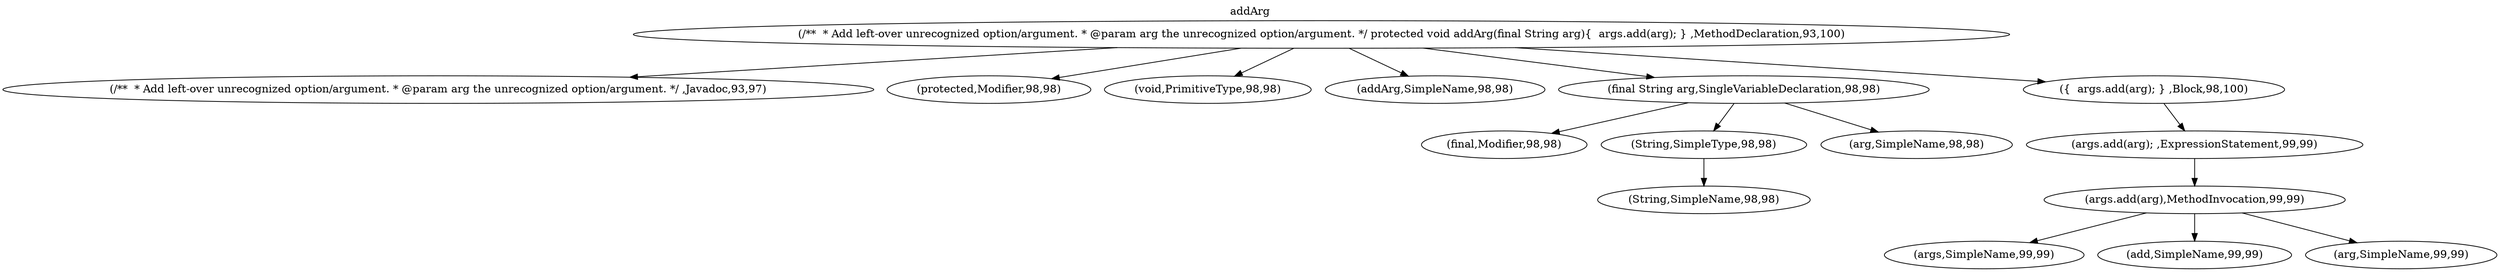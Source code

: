 digraph "DirectedGraph" {
graph [label = "addArg", labelloc=t, concentrate = true];
"330739404" [ label="(/**  * Add left-over unrecognized option/argument. * @param arg the unrecognized option/argument. */ protected void addArg(final String arg){  args.add(arg); } ,MethodDeclaration,93,100)" type=31 startLineNumber=93 endLineNumber=100 ]
"361398902" [ label="(/**  * Add left-over unrecognized option/argument. * @param arg the unrecognized option/argument. */ ,Javadoc,93,97)" type=29 startLineNumber=93 endLineNumber=97 ]
"1010670443" [ label="(protected,Modifier,98,98)" type=83 startLineNumber=98 endLineNumber=98 ]
"2044215423" [ label="(void,PrimitiveType,98,98)" type=39 startLineNumber=98 endLineNumber=98 ]
"1606304070" [ label="(addArg,SimpleName,98,98)" type=42 startLineNumber=98 endLineNumber=98 ]
"510063093" [ label="(final String arg,SingleVariableDeclaration,98,98)" type=44 startLineNumber=98 endLineNumber=98 ]
"1313916817" [ label="(final,Modifier,98,98)" type=83 startLineNumber=98 endLineNumber=98 ]
"1966124444" [ label="(String,SimpleType,98,98)" type=43 startLineNumber=98 endLineNumber=98 ]
"1487500813" [ label="(String,SimpleName,98,98)" type=42 startLineNumber=98 endLineNumber=98 ]
"1911152052" [ label="(arg,SimpleName,98,98)" type=42 startLineNumber=98 endLineNumber=98 ]
"961409111" [ label="({  args.add(arg); } ,Block,98,100)" type=8 startLineNumber=98 endLineNumber=100 ]
"1231156911" [ label="(args.add(arg); ,ExpressionStatement,99,99)" type=21 startLineNumber=99 endLineNumber=99 ]
"1525409936" [ label="(args.add(arg),MethodInvocation,99,99)" type=32 startLineNumber=99 endLineNumber=99 ]
"1708169732" [ label="(args,SimpleName,99,99)" type=42 startLineNumber=99 endLineNumber=99 ]
"868815265" [ label="(add,SimpleName,99,99)" type=42 startLineNumber=99 endLineNumber=99 ]
"1977310713" [ label="(arg,SimpleName,99,99)" type=42 startLineNumber=99 endLineNumber=99 ]
"330739404" -> "361398902"
"330739404" -> "1010670443"
"330739404" -> "2044215423"
"330739404" -> "1606304070"
"330739404" -> "510063093"
"510063093" -> "1313916817"
"510063093" -> "1966124444"
"1966124444" -> "1487500813"
"510063093" -> "1911152052"
"330739404" -> "961409111"
"961409111" -> "1231156911"
"1231156911" -> "1525409936"
"1525409936" -> "1708169732"
"1525409936" -> "868815265"
"1525409936" -> "1977310713"
}
